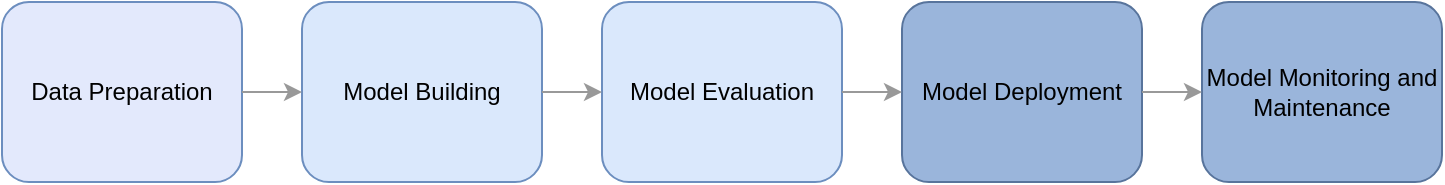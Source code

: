 <mxfile version="20.8.16" type="device"><diagram name="Seite-1" id="etC2ij1LnTKjosMqtqcl"><mxGraphModel dx="910" dy="674" grid="1" gridSize="10" guides="1" tooltips="1" connect="1" arrows="1" fold="1" page="1" pageScale="1" pageWidth="827" pageHeight="1169" math="0" shadow="0"><root><mxCell id="0"/><mxCell id="1" parent="0"/><mxCell id="8Vieekj4oiKSKP4b_cnB-3" value="Data Preparation" style="rounded=1;whiteSpace=wrap;html=1;fillColor=#E3E9FC;strokeColor=#6c8ebf;" parent="1" vertex="1"><mxGeometry x="40" y="230" width="120" height="90" as="geometry"/></mxCell><mxCell id="8Vieekj4oiKSKP4b_cnB-4" value="Model Monitoring and Maintenance" style="rounded=1;whiteSpace=wrap;html=1;fillColor=#9ab5db;strokeColor=#58749C;gradientColor=none;" parent="1" vertex="1"><mxGeometry x="640" y="230" width="120" height="90" as="geometry"/></mxCell><mxCell id="8Vieekj4oiKSKP4b_cnB-5" value="Model Building" style="rounded=1;whiteSpace=wrap;html=1;fillColor=#DAE8FC;strokeColor=#6c8ebf;" parent="1" vertex="1"><mxGeometry x="190" y="230" width="120" height="90" as="geometry"/></mxCell><mxCell id="8Vieekj4oiKSKP4b_cnB-7" value="Model Evaluation" style="rounded=1;whiteSpace=wrap;html=1;fillColor=#DAE8FC;strokeColor=#6c8ebf;" parent="1" vertex="1"><mxGeometry x="340" y="230" width="120" height="90" as="geometry"/></mxCell><mxCell id="8Vieekj4oiKSKP4b_cnB-8" value="Model Deployment" style="rounded=1;whiteSpace=wrap;html=1;fillColor=#9ab5db;strokeColor=#58749C;gradientColor=none;" parent="1" vertex="1"><mxGeometry x="490" y="230" width="120" height="90" as="geometry"/></mxCell><mxCell id="8htbhVULSdiTG2NVQHxz-1" value="" style="endArrow=classic;html=1;rounded=0;exitX=1;exitY=0.5;exitDx=0;exitDy=0;entryX=0;entryY=0.5;entryDx=0;entryDy=0;strokeColor=#999999;" edge="1" parent="1" source="8Vieekj4oiKSKP4b_cnB-3" target="8Vieekj4oiKSKP4b_cnB-5"><mxGeometry width="50" height="50" relative="1" as="geometry"><mxPoint x="390" y="370" as="sourcePoint"/><mxPoint x="440" y="320" as="targetPoint"/></mxGeometry></mxCell><mxCell id="8htbhVULSdiTG2NVQHxz-2" value="" style="endArrow=classic;html=1;rounded=0;exitX=1;exitY=0.5;exitDx=0;exitDy=0;entryX=0;entryY=0.5;entryDx=0;entryDy=0;strokeColor=#999999;" edge="1" parent="1" source="8Vieekj4oiKSKP4b_cnB-5" target="8Vieekj4oiKSKP4b_cnB-7"><mxGeometry width="50" height="50" relative="1" as="geometry"><mxPoint x="170" y="285" as="sourcePoint"/><mxPoint x="200" y="285" as="targetPoint"/></mxGeometry></mxCell><mxCell id="8htbhVULSdiTG2NVQHxz-3" value="" style="endArrow=classic;html=1;rounded=0;exitX=1;exitY=0.5;exitDx=0;exitDy=0;entryX=0;entryY=0.5;entryDx=0;entryDy=0;strokeColor=#999999;" edge="1" parent="1" source="8Vieekj4oiKSKP4b_cnB-7" target="8Vieekj4oiKSKP4b_cnB-8"><mxGeometry width="50" height="50" relative="1" as="geometry"><mxPoint x="320" y="285" as="sourcePoint"/><mxPoint x="350" y="285" as="targetPoint"/></mxGeometry></mxCell><mxCell id="8htbhVULSdiTG2NVQHxz-4" value="" style="endArrow=classic;html=1;rounded=0;exitX=1;exitY=0.5;exitDx=0;exitDy=0;entryX=0;entryY=0.5;entryDx=0;entryDy=0;strokeColor=#999999;" edge="1" parent="1" source="8Vieekj4oiKSKP4b_cnB-8" target="8Vieekj4oiKSKP4b_cnB-4"><mxGeometry width="50" height="50" relative="1" as="geometry"><mxPoint x="470" y="285" as="sourcePoint"/><mxPoint x="500" y="285" as="targetPoint"/></mxGeometry></mxCell></root></mxGraphModel></diagram></mxfile>
